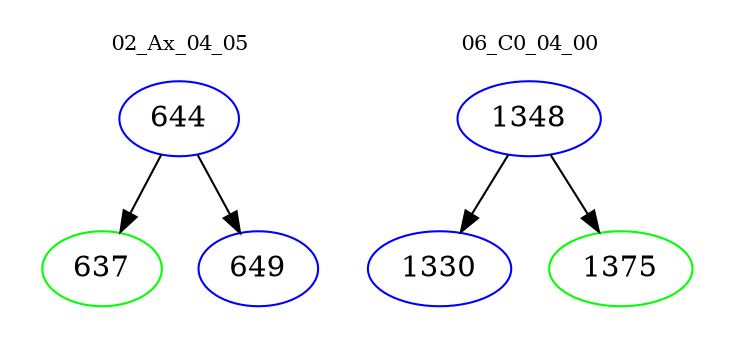 digraph{
subgraph cluster_0 {
color = white
label = "02_Ax_04_05";
fontsize=10;
T0_644 [label="644", color="blue"]
T0_644 -> T0_637 [color="black"]
T0_637 [label="637", color="green"]
T0_644 -> T0_649 [color="black"]
T0_649 [label="649", color="blue"]
}
subgraph cluster_1 {
color = white
label = "06_C0_04_00";
fontsize=10;
T1_1348 [label="1348", color="blue"]
T1_1348 -> T1_1330 [color="black"]
T1_1330 [label="1330", color="blue"]
T1_1348 -> T1_1375 [color="black"]
T1_1375 [label="1375", color="green"]
}
}
